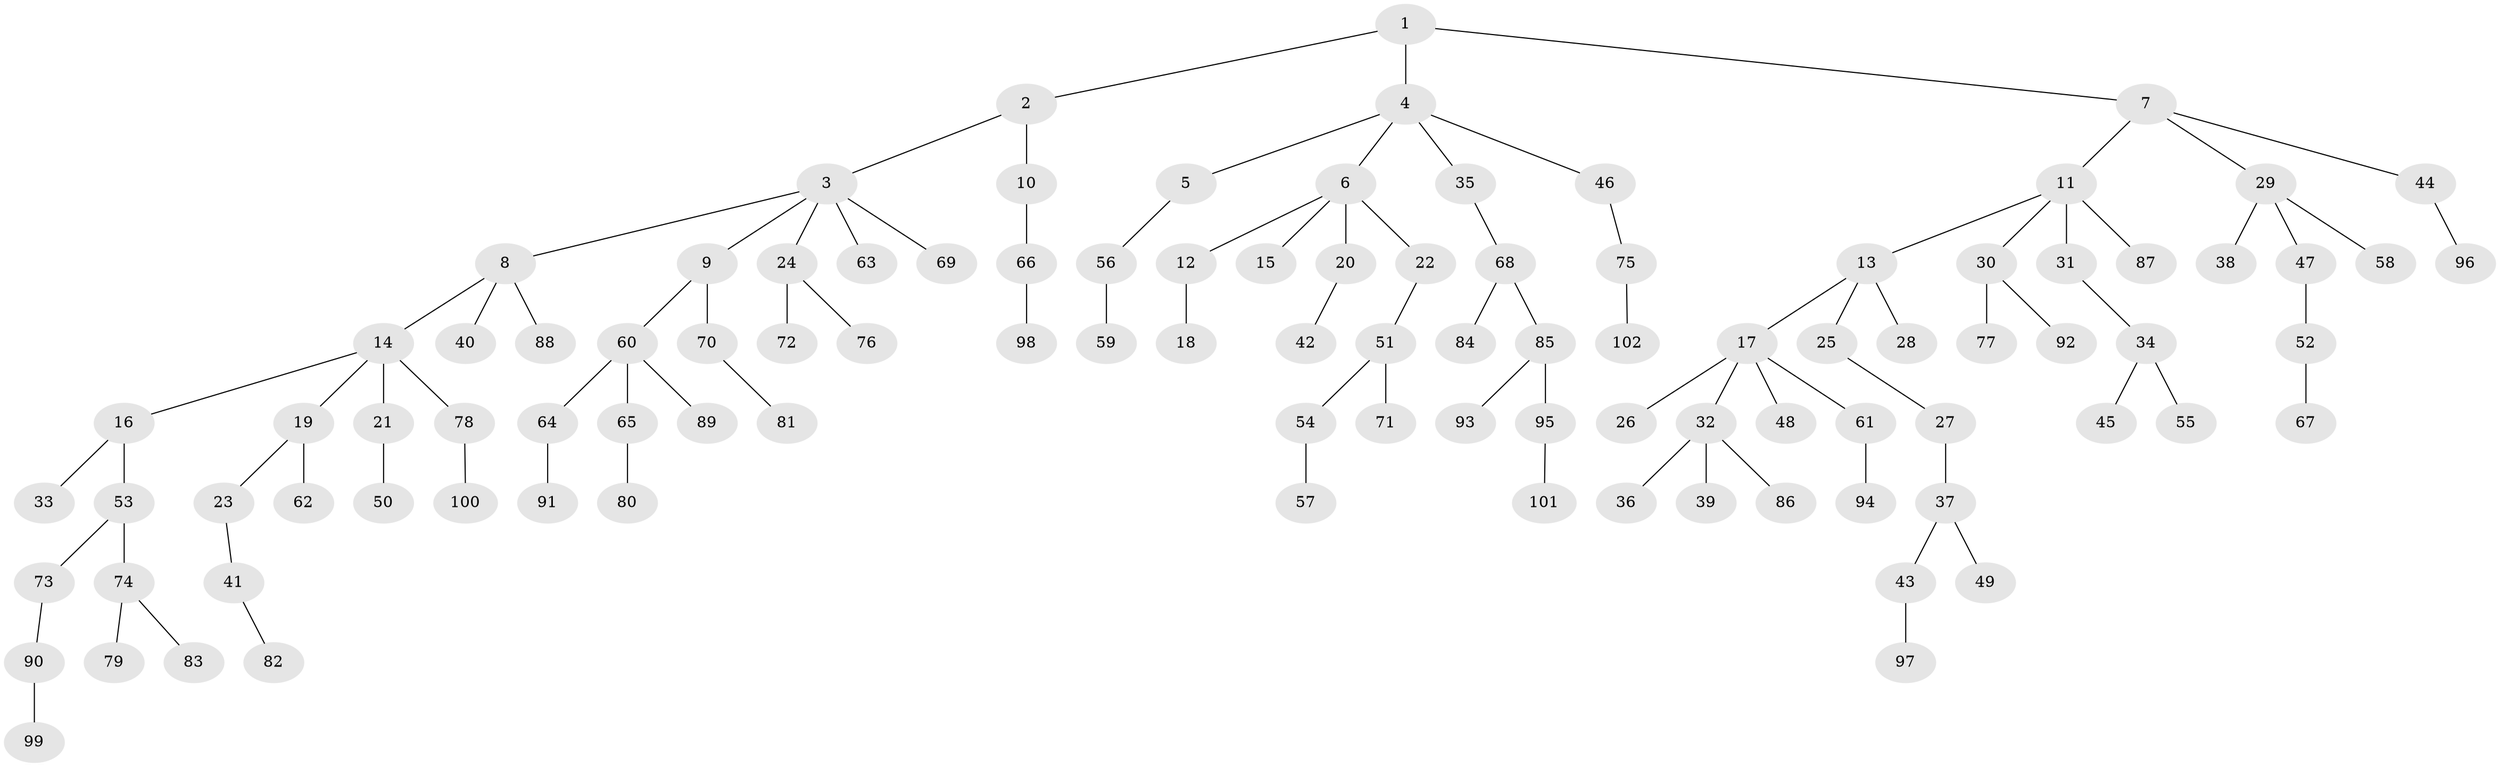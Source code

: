 // Generated by graph-tools (version 1.1) at 2025/02/03/09/25 03:02:17]
// undirected, 102 vertices, 101 edges
graph export_dot {
graph [start="1"]
  node [color=gray90,style=filled];
  1;
  2;
  3;
  4;
  5;
  6;
  7;
  8;
  9;
  10;
  11;
  12;
  13;
  14;
  15;
  16;
  17;
  18;
  19;
  20;
  21;
  22;
  23;
  24;
  25;
  26;
  27;
  28;
  29;
  30;
  31;
  32;
  33;
  34;
  35;
  36;
  37;
  38;
  39;
  40;
  41;
  42;
  43;
  44;
  45;
  46;
  47;
  48;
  49;
  50;
  51;
  52;
  53;
  54;
  55;
  56;
  57;
  58;
  59;
  60;
  61;
  62;
  63;
  64;
  65;
  66;
  67;
  68;
  69;
  70;
  71;
  72;
  73;
  74;
  75;
  76;
  77;
  78;
  79;
  80;
  81;
  82;
  83;
  84;
  85;
  86;
  87;
  88;
  89;
  90;
  91;
  92;
  93;
  94;
  95;
  96;
  97;
  98;
  99;
  100;
  101;
  102;
  1 -- 2;
  1 -- 4;
  1 -- 7;
  2 -- 3;
  2 -- 10;
  3 -- 8;
  3 -- 9;
  3 -- 24;
  3 -- 63;
  3 -- 69;
  4 -- 5;
  4 -- 6;
  4 -- 35;
  4 -- 46;
  5 -- 56;
  6 -- 12;
  6 -- 15;
  6 -- 20;
  6 -- 22;
  7 -- 11;
  7 -- 29;
  7 -- 44;
  8 -- 14;
  8 -- 40;
  8 -- 88;
  9 -- 60;
  9 -- 70;
  10 -- 66;
  11 -- 13;
  11 -- 30;
  11 -- 31;
  11 -- 87;
  12 -- 18;
  13 -- 17;
  13 -- 25;
  13 -- 28;
  14 -- 16;
  14 -- 19;
  14 -- 21;
  14 -- 78;
  16 -- 33;
  16 -- 53;
  17 -- 26;
  17 -- 32;
  17 -- 48;
  17 -- 61;
  19 -- 23;
  19 -- 62;
  20 -- 42;
  21 -- 50;
  22 -- 51;
  23 -- 41;
  24 -- 72;
  24 -- 76;
  25 -- 27;
  27 -- 37;
  29 -- 38;
  29 -- 47;
  29 -- 58;
  30 -- 77;
  30 -- 92;
  31 -- 34;
  32 -- 36;
  32 -- 39;
  32 -- 86;
  34 -- 45;
  34 -- 55;
  35 -- 68;
  37 -- 43;
  37 -- 49;
  41 -- 82;
  43 -- 97;
  44 -- 96;
  46 -- 75;
  47 -- 52;
  51 -- 54;
  51 -- 71;
  52 -- 67;
  53 -- 73;
  53 -- 74;
  54 -- 57;
  56 -- 59;
  60 -- 64;
  60 -- 65;
  60 -- 89;
  61 -- 94;
  64 -- 91;
  65 -- 80;
  66 -- 98;
  68 -- 84;
  68 -- 85;
  70 -- 81;
  73 -- 90;
  74 -- 79;
  74 -- 83;
  75 -- 102;
  78 -- 100;
  85 -- 93;
  85 -- 95;
  90 -- 99;
  95 -- 101;
}
